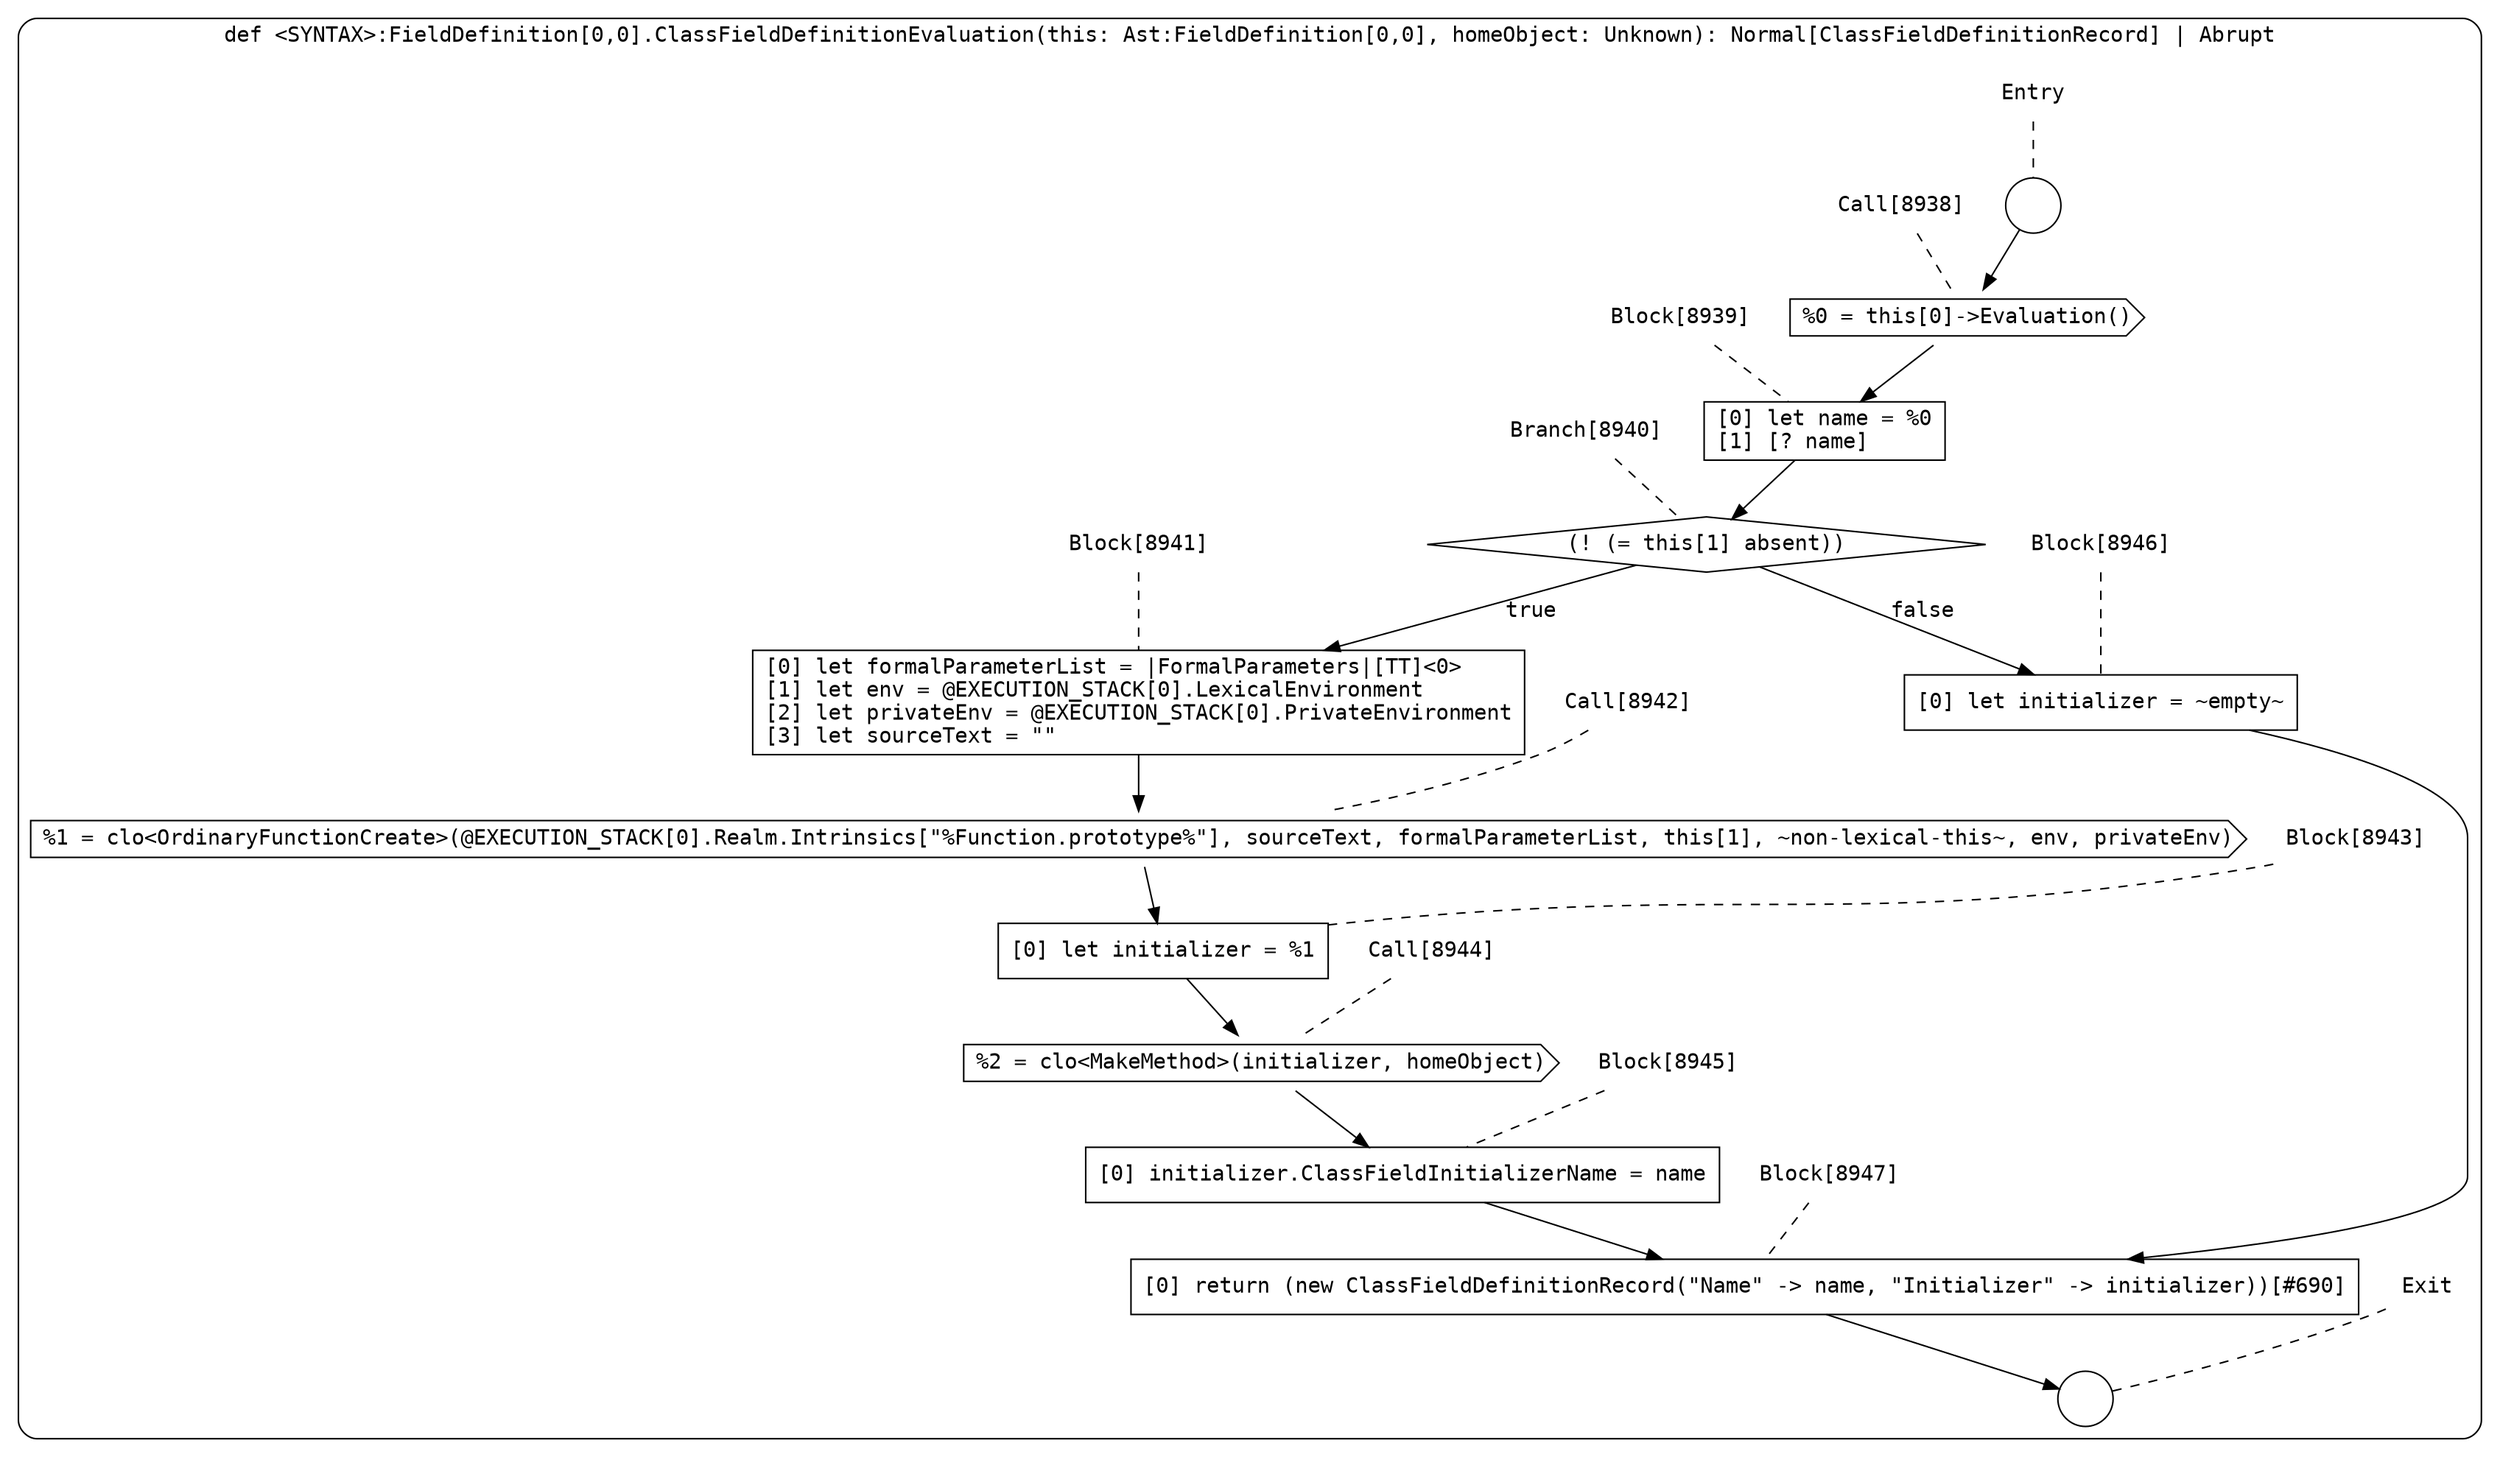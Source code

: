 digraph {
  graph [fontname = "Consolas"]
  node [fontname = "Consolas"]
  edge [fontname = "Consolas"]
  subgraph cluster1679 {
    label = "def <SYNTAX>:FieldDefinition[0,0].ClassFieldDefinitionEvaluation(this: Ast:FieldDefinition[0,0], homeObject: Unknown): Normal[ClassFieldDefinitionRecord] | Abrupt"
    style = rounded
    cluster1679_entry_name [shape=none, label=<<font color="black">Entry</font>>]
    cluster1679_entry_name -> cluster1679_entry [arrowhead=none, color="black", style=dashed]
    cluster1679_entry [shape=circle label=" " color="black" fillcolor="white" style=filled]
    cluster1679_entry -> node8938 [color="black"]
    cluster1679_exit_name [shape=none, label=<<font color="black">Exit</font>>]
    cluster1679_exit_name -> cluster1679_exit [arrowhead=none, color="black", style=dashed]
    cluster1679_exit [shape=circle label=" " color="black" fillcolor="white" style=filled]
    node8938_name [shape=none, label=<<font color="black">Call[8938]</font>>]
    node8938_name -> node8938 [arrowhead=none, color="black", style=dashed]
    node8938 [shape=cds, label=<<font color="black">%0 = this[0]-&gt;Evaluation()</font>> color="black" fillcolor="white", style=filled]
    node8938 -> node8939 [color="black"]
    node8939_name [shape=none, label=<<font color="black">Block[8939]</font>>]
    node8939_name -> node8939 [arrowhead=none, color="black", style=dashed]
    node8939 [shape=box, label=<<font color="black">[0] let name = %0<BR ALIGN="LEFT"/>[1] [? name]<BR ALIGN="LEFT"/></font>> color="black" fillcolor="white", style=filled]
    node8939 -> node8940 [color="black"]
    node8940_name [shape=none, label=<<font color="black">Branch[8940]</font>>]
    node8940_name -> node8940 [arrowhead=none, color="black", style=dashed]
    node8940 [shape=diamond, label=<<font color="black">(! (= this[1] absent))</font>> color="black" fillcolor="white", style=filled]
    node8940 -> node8941 [label=<<font color="black">true</font>> color="black"]
    node8940 -> node8946 [label=<<font color="black">false</font>> color="black"]
    node8941_name [shape=none, label=<<font color="black">Block[8941]</font>>]
    node8941_name -> node8941 [arrowhead=none, color="black", style=dashed]
    node8941 [shape=box, label=<<font color="black">[0] let formalParameterList = |FormalParameters|[TT]&lt;0&gt;<BR ALIGN="LEFT"/>[1] let env = @EXECUTION_STACK[0].LexicalEnvironment<BR ALIGN="LEFT"/>[2] let privateEnv = @EXECUTION_STACK[0].PrivateEnvironment<BR ALIGN="LEFT"/>[3] let sourceText = &quot;&quot;<BR ALIGN="LEFT"/></font>> color="black" fillcolor="white", style=filled]
    node8941 -> node8942 [color="black"]
    node8946_name [shape=none, label=<<font color="black">Block[8946]</font>>]
    node8946_name -> node8946 [arrowhead=none, color="black", style=dashed]
    node8946 [shape=box, label=<<font color="black">[0] let initializer = ~empty~<BR ALIGN="LEFT"/></font>> color="black" fillcolor="white", style=filled]
    node8946 -> node8947 [color="black"]
    node8942_name [shape=none, label=<<font color="black">Call[8942]</font>>]
    node8942_name -> node8942 [arrowhead=none, color="black", style=dashed]
    node8942 [shape=cds, label=<<font color="black">%1 = clo&lt;OrdinaryFunctionCreate&gt;(@EXECUTION_STACK[0].Realm.Intrinsics[&quot;%Function.prototype%&quot;], sourceText, formalParameterList, this[1], ~non-lexical-this~, env, privateEnv)</font>> color="black" fillcolor="white", style=filled]
    node8942 -> node8943 [color="black"]
    node8947_name [shape=none, label=<<font color="black">Block[8947]</font>>]
    node8947_name -> node8947 [arrowhead=none, color="black", style=dashed]
    node8947 [shape=box, label=<<font color="black">[0] return (new ClassFieldDefinitionRecord(&quot;Name&quot; -&gt; name, &quot;Initializer&quot; -&gt; initializer))[#690]<BR ALIGN="LEFT"/></font>> color="black" fillcolor="white", style=filled]
    node8947 -> cluster1679_exit [color="black"]
    node8943_name [shape=none, label=<<font color="black">Block[8943]</font>>]
    node8943_name -> node8943 [arrowhead=none, color="black", style=dashed]
    node8943 [shape=box, label=<<font color="black">[0] let initializer = %1<BR ALIGN="LEFT"/></font>> color="black" fillcolor="white", style=filled]
    node8943 -> node8944 [color="black"]
    node8944_name [shape=none, label=<<font color="black">Call[8944]</font>>]
    node8944_name -> node8944 [arrowhead=none, color="black", style=dashed]
    node8944 [shape=cds, label=<<font color="black">%2 = clo&lt;MakeMethod&gt;(initializer, homeObject)</font>> color="black" fillcolor="white", style=filled]
    node8944 -> node8945 [color="black"]
    node8945_name [shape=none, label=<<font color="black">Block[8945]</font>>]
    node8945_name -> node8945 [arrowhead=none, color="black", style=dashed]
    node8945 [shape=box, label=<<font color="black">[0] initializer.ClassFieldInitializerName = name<BR ALIGN="LEFT"/></font>> color="black" fillcolor="white", style=filled]
    node8945 -> node8947 [color="black"]
  }
}